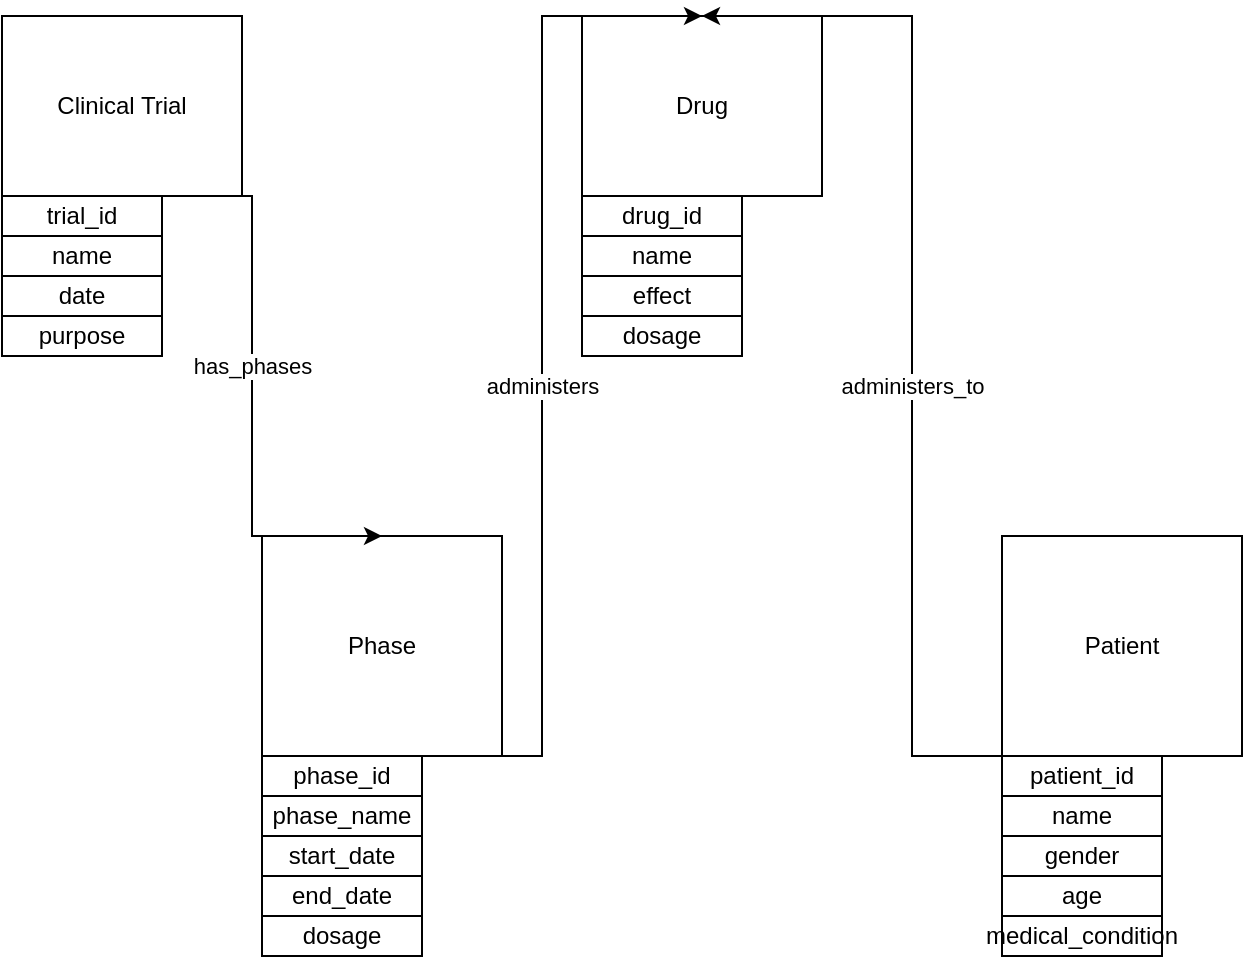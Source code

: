 <mxfile version="24.8.4">
  <diagram name="Clinical Trial Database" id="0">
    <mxGraphModel dx="1434" dy="738" grid="1" gridSize="10" guides="1" tooltips="1" connect="1" arrows="1" fold="1" page="1" pageScale="1" pageWidth="827" pageHeight="1169" math="0" shadow="0">
      <root>
        <mxCell id="0" />
        <mxCell id="1" parent="0" />
        <mxCell id="2" value="Clinical Trial" style="shape=rectangle;whiteSpace=wrap;html=1;" parent="1" vertex="1">
          <mxGeometry x="100" y="360" width="120" height="90" as="geometry" />
        </mxCell>
        <mxCell id="7" value="Phase" style="shape=rectangle;whiteSpace=wrap;html=1;" parent="1" vertex="1">
          <mxGeometry x="230" y="620" width="120" height="110" as="geometry" />
        </mxCell>
        <mxCell id="13" value="has_phases" style="edgeStyle=elbowEdgeStyle;rounded=0;orthogonalLoop=1;html=1;exitX=0.5;exitY=1;entryX=0.5;entryY=0;" parent="1" source="2" target="7" edge="1">
          <mxGeometry relative="1" as="geometry" />
        </mxCell>
        <mxCell id="14" value="Drug" style="shape=rectangle;whiteSpace=wrap;html=1;" parent="1" vertex="1">
          <mxGeometry x="390" y="360" width="120" height="90" as="geometry" />
        </mxCell>
        <mxCell id="19" value="administers" style="edgeStyle=elbowEdgeStyle;rounded=0;orthogonalLoop=1;html=1;exitX=0.5;exitY=1;entryX=0.5;entryY=0;" parent="1" source="7" target="14" edge="1">
          <mxGeometry relative="1" as="geometry" />
        </mxCell>
        <mxCell id="20" value="Patient" style="shape=rectangle;whiteSpace=wrap;html=1;" parent="1" vertex="1">
          <mxGeometry x="600" y="620" width="120" height="110" as="geometry" />
        </mxCell>
        <mxCell id="26" value="administers_to" style="edgeStyle=elbowEdgeStyle;rounded=0;orthogonalLoop=1;html=1;exitX=0.5;exitY=1;entryX=0.5;entryY=0;" parent="1" source="20" target="14" edge="1">
          <mxGeometry relative="1" as="geometry" />
        </mxCell>
        <mxCell id="6" value="purpose" style="whiteSpace=wrap;html=1;" parent="1" vertex="1">
          <mxGeometry x="100" y="510" width="80" height="20" as="geometry" />
        </mxCell>
        <mxCell id="5" value="date" style="whiteSpace=wrap;html=1;" parent="1" vertex="1">
          <mxGeometry x="100" y="490" width="80" height="20" as="geometry" />
        </mxCell>
        <mxCell id="4" value="name" style="whiteSpace=wrap;html=1;" parent="1" vertex="1">
          <mxGeometry x="100" y="470" width="80" height="20" as="geometry" />
        </mxCell>
        <mxCell id="3" value="trial_id" style="whiteSpace=wrap;html=1;" parent="1" vertex="1">
          <mxGeometry x="100" y="450" width="80" height="20" as="geometry" />
        </mxCell>
        <mxCell id="8" value="phase_id" style="whiteSpace=wrap;html=1;" parent="1" vertex="1">
          <mxGeometry x="230" y="730" width="80" height="20" as="geometry" />
        </mxCell>
        <mxCell id="9" value="phase_name" style="whiteSpace=wrap;html=1;" parent="1" vertex="1">
          <mxGeometry x="230" y="750" width="80" height="20" as="geometry" />
        </mxCell>
        <mxCell id="10" value="start_date" style="whiteSpace=wrap;html=1;" parent="1" vertex="1">
          <mxGeometry x="230" y="770" width="80" height="20" as="geometry" />
        </mxCell>
        <mxCell id="11" value="end_date" style="whiteSpace=wrap;html=1;" parent="1" vertex="1">
          <mxGeometry x="230" y="790" width="80" height="20" as="geometry" />
        </mxCell>
        <mxCell id="12" value="dosage" style="whiteSpace=wrap;html=1;" parent="1" vertex="1">
          <mxGeometry x="230" y="810" width="80" height="20" as="geometry" />
        </mxCell>
        <mxCell id="15" value="drug_id" style="whiteSpace=wrap;html=1;" parent="1" vertex="1">
          <mxGeometry x="390" y="450" width="80" height="20" as="geometry" />
        </mxCell>
        <mxCell id="16" value="name" style="whiteSpace=wrap;html=1;" parent="1" vertex="1">
          <mxGeometry x="390" y="470" width="80" height="20" as="geometry" />
        </mxCell>
        <mxCell id="17" value="effect" style="whiteSpace=wrap;html=1;" parent="1" vertex="1">
          <mxGeometry x="390" y="490" width="80" height="20" as="geometry" />
        </mxCell>
        <mxCell id="18" value="dosage" style="whiteSpace=wrap;html=1;" parent="1" vertex="1">
          <mxGeometry x="390" y="510" width="80" height="20" as="geometry" />
        </mxCell>
        <mxCell id="21" value="patient_id" style="whiteSpace=wrap;html=1;" parent="1" vertex="1">
          <mxGeometry x="600" y="730" width="80" height="20" as="geometry" />
        </mxCell>
        <mxCell id="22" value="name" style="whiteSpace=wrap;html=1;" parent="1" vertex="1">
          <mxGeometry x="600" y="750" width="80" height="20" as="geometry" />
        </mxCell>
        <mxCell id="23" value="gender" style="whiteSpace=wrap;html=1;" parent="1" vertex="1">
          <mxGeometry x="600" y="770" width="80" height="20" as="geometry" />
        </mxCell>
        <mxCell id="24" value="age" style="whiteSpace=wrap;html=1;" parent="1" vertex="1">
          <mxGeometry x="600" y="790" width="80" height="20" as="geometry" />
        </mxCell>
        <mxCell id="25" value="medical_condition" style="whiteSpace=wrap;html=1;" parent="1" vertex="1">
          <mxGeometry x="600" y="810" width="80" height="20" as="geometry" />
        </mxCell>
      </root>
    </mxGraphModel>
  </diagram>
</mxfile>
